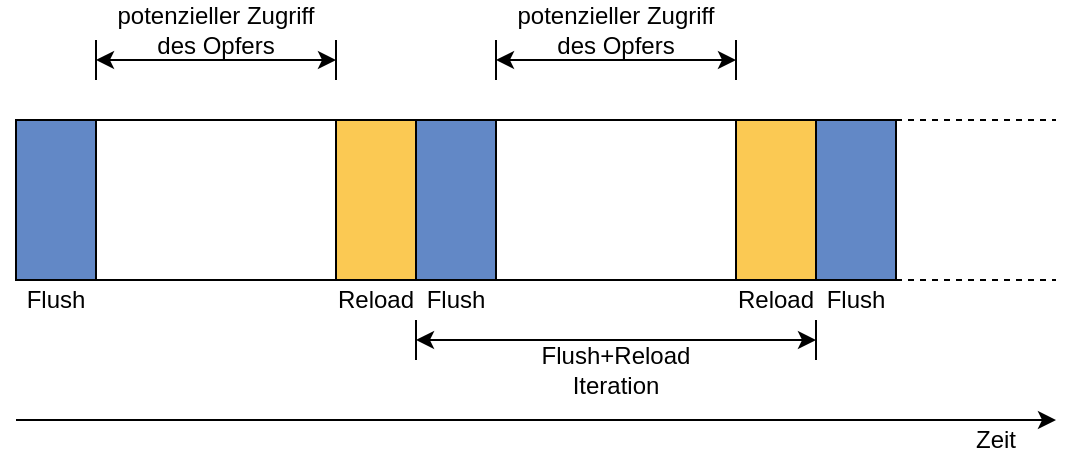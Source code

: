 <mxfile version="14.5.1" type="device"><diagram id="yvouc-eKfG7FyZjAua-u" name="Page-1"><mxGraphModel dx="32" dy="19" grid="1" gridSize="10" guides="1" tooltips="1" connect="1" arrows="1" fold="1" page="1" pageScale="1" pageWidth="583" pageHeight="413" math="0" shadow="0"><root><mxCell id="0"/><mxCell id="1" parent="0"/><mxCell id="5kSbQxHdvM6AwJGbRz1y-37" value="" style="rounded=0;whiteSpace=wrap;html=1;strokeColor=none;fillColor=#2056ae;opacity=70;" vertex="1" parent="1"><mxGeometry x="40" y="240" width="40" height="80" as="geometry"/></mxCell><mxCell id="5kSbQxHdvM6AwJGbRz1y-38" value="" style="rounded=0;whiteSpace=wrap;html=1;strokeColor=none;fillColor=#fab20b;opacity=70;" vertex="1" parent="1"><mxGeometry x="200" y="240" width="40" height="80" as="geometry"/></mxCell><mxCell id="5kSbQxHdvM6AwJGbRz1y-39" value="" style="rounded=0;whiteSpace=wrap;html=1;strokeColor=none;fillColor=#2056ae;opacity=70;" vertex="1" parent="1"><mxGeometry x="440" y="240" width="40" height="80" as="geometry"/></mxCell><mxCell id="5kSbQxHdvM6AwJGbRz1y-40" value="" style="rounded=0;whiteSpace=wrap;html=1;strokeColor=none;fillColor=#2056ae;opacity=70;" vertex="1" parent="1"><mxGeometry x="240" y="240" width="40" height="80" as="geometry"/></mxCell><mxCell id="5kSbQxHdvM6AwJGbRz1y-41" value="" style="rounded=0;whiteSpace=wrap;html=1;strokeColor=none;fillColor=#fab20b;gradientDirection=north;opacity=70;" vertex="1" parent="1"><mxGeometry x="400" y="240" width="40" height="80" as="geometry"/></mxCell><mxCell id="i5dlqskJV0SqcoiPG5M4-2" value="" style="endArrow=classic;html=1;" parent="1" edge="1"><mxGeometry width="50" height="50" relative="1" as="geometry"><mxPoint x="40" y="390" as="sourcePoint"/><mxPoint x="560" y="390" as="targetPoint"/></mxGeometry></mxCell><mxCell id="i5dlqskJV0SqcoiPG5M4-3" value="Zeit" style="text;html=1;strokeColor=none;fillColor=none;align=center;verticalAlign=middle;whiteSpace=wrap;rounded=0;" parent="1" vertex="1"><mxGeometry x="510" y="390" width="40" height="20" as="geometry"/></mxCell><mxCell id="5kSbQxHdvM6AwJGbRz1y-1" value="" style="endArrow=none;html=1;" edge="1" parent="1"><mxGeometry width="50" height="50" relative="1" as="geometry"><mxPoint x="40" y="320" as="sourcePoint"/><mxPoint x="480" y="320" as="targetPoint"/></mxGeometry></mxCell><mxCell id="5kSbQxHdvM6AwJGbRz1y-2" value="" style="endArrow=none;html=1;rounded=0;strokeWidth=1;endSize=6;startSize=6;sourcePerimeterSpacing=0;shadow=0;sketch=0;" edge="1" parent="1"><mxGeometry width="50" height="50" relative="1" as="geometry"><mxPoint x="40" y="240" as="sourcePoint"/><mxPoint x="480" y="240" as="targetPoint"/></mxGeometry></mxCell><mxCell id="5kSbQxHdvM6AwJGbRz1y-8" value="" style="endArrow=none;dashed=1;html=1;" edge="1" parent="1"><mxGeometry width="50" height="50" relative="1" as="geometry"><mxPoint x="480" y="320" as="sourcePoint"/><mxPoint x="560" y="320" as="targetPoint"/></mxGeometry></mxCell><mxCell id="5kSbQxHdvM6AwJGbRz1y-9" value="" style="endArrow=none;dashed=1;html=1;" edge="1" parent="1"><mxGeometry width="50" height="50" relative="1" as="geometry"><mxPoint x="480" y="240" as="sourcePoint"/><mxPoint x="560" y="240" as="targetPoint"/></mxGeometry></mxCell><mxCell id="5kSbQxHdvM6AwJGbRz1y-25" value="" style="endArrow=none;html=1;" edge="1" parent="1"><mxGeometry width="50" height="50" relative="1" as="geometry"><mxPoint x="440" y="320" as="sourcePoint"/><mxPoint x="440" y="240" as="targetPoint"/></mxGeometry></mxCell><mxCell id="5kSbQxHdvM6AwJGbRz1y-28" value="" style="endArrow=none;html=1;" edge="1" parent="1"><mxGeometry width="50" height="50" relative="1" as="geometry"><mxPoint x="240" y="320" as="sourcePoint"/><mxPoint x="240" y="240" as="targetPoint"/></mxGeometry></mxCell><mxCell id="5kSbQxHdvM6AwJGbRz1y-31" value="Flush" style="text;html=1;strokeColor=none;fillColor=none;align=center;verticalAlign=middle;whiteSpace=wrap;rounded=0;" vertex="1" parent="1"><mxGeometry x="40" y="320.4" width="40" height="20" as="geometry"/></mxCell><mxCell id="5kSbQxHdvM6AwJGbRz1y-32" value="Reload" style="text;html=1;strokeColor=none;fillColor=none;align=center;verticalAlign=middle;whiteSpace=wrap;rounded=0;" vertex="1" parent="1"><mxGeometry x="200" y="320.4" width="40" height="20" as="geometry"/></mxCell><mxCell id="5kSbQxHdvM6AwJGbRz1y-33" value="Flush" style="text;html=1;strokeColor=none;fillColor=none;align=center;verticalAlign=middle;whiteSpace=wrap;rounded=0;" vertex="1" parent="1"><mxGeometry x="240" y="320.4" width="40" height="20" as="geometry"/></mxCell><mxCell id="5kSbQxHdvM6AwJGbRz1y-34" value="Flush" style="text;html=1;strokeColor=none;fillColor=none;align=center;verticalAlign=middle;whiteSpace=wrap;rounded=0;" vertex="1" parent="1"><mxGeometry x="440" y="320.4" width="40" height="20" as="geometry"/></mxCell><mxCell id="5kSbQxHdvM6AwJGbRz1y-36" value="Reload" style="text;html=1;strokeColor=none;fillColor=none;align=center;verticalAlign=middle;whiteSpace=wrap;rounded=0;" vertex="1" parent="1"><mxGeometry x="400" y="320.4" width="40" height="20" as="geometry"/></mxCell><mxCell id="5kSbQxHdvM6AwJGbRz1y-42" value="" style="endArrow=classic;startArrow=classic;html=1;" edge="1" parent="1"><mxGeometry width="50" height="50" relative="1" as="geometry"><mxPoint x="240" y="350" as="sourcePoint"/><mxPoint x="440" y="350" as="targetPoint"/></mxGeometry></mxCell><mxCell id="5kSbQxHdvM6AwJGbRz1y-46" value="" style="endArrow=none;html=1;" edge="1" parent="1"><mxGeometry width="50" height="50" relative="1" as="geometry"><mxPoint x="240" y="360" as="sourcePoint"/><mxPoint x="240" y="340" as="targetPoint"/></mxGeometry></mxCell><mxCell id="5kSbQxHdvM6AwJGbRz1y-47" value="" style="endArrow=none;html=1;" edge="1" parent="1"><mxGeometry width="50" height="50" relative="1" as="geometry"><mxPoint x="440" y="360" as="sourcePoint"/><mxPoint x="440" y="340" as="targetPoint"/></mxGeometry></mxCell><mxCell id="5kSbQxHdvM6AwJGbRz1y-48" value="Flush+Reload&lt;br&gt;Iteration" style="text;html=1;strokeColor=none;fillColor=none;align=center;verticalAlign=middle;whiteSpace=wrap;rounded=0;" vertex="1" parent="1"><mxGeometry x="300" y="350" width="80" height="30" as="geometry"/></mxCell><mxCell id="5kSbQxHdvM6AwJGbRz1y-49" value="" style="endArrow=classic;startArrow=classic;html=1;" edge="1" parent="1"><mxGeometry width="50" height="50" relative="1" as="geometry"><mxPoint x="280" y="210" as="sourcePoint"/><mxPoint x="400" y="210" as="targetPoint"/></mxGeometry></mxCell><mxCell id="5kSbQxHdvM6AwJGbRz1y-50" value="" style="endArrow=none;html=1;" edge="1" parent="1"><mxGeometry width="50" height="50" relative="1" as="geometry"><mxPoint x="280" y="220" as="sourcePoint"/><mxPoint x="280" y="200" as="targetPoint"/></mxGeometry></mxCell><mxCell id="5kSbQxHdvM6AwJGbRz1y-51" value="" style="endArrow=none;html=1;" edge="1" parent="1"><mxGeometry width="50" height="50" relative="1" as="geometry"><mxPoint x="400" y="220" as="sourcePoint"/><mxPoint x="400" y="200" as="targetPoint"/></mxGeometry></mxCell><mxCell id="5kSbQxHdvM6AwJGbRz1y-52" value="" style="endArrow=classic;startArrow=classic;html=1;" edge="1" parent="1"><mxGeometry width="50" height="50" relative="1" as="geometry"><mxPoint x="80" y="210" as="sourcePoint"/><mxPoint x="200" y="210" as="targetPoint"/></mxGeometry></mxCell><mxCell id="5kSbQxHdvM6AwJGbRz1y-53" value="" style="endArrow=none;html=1;" edge="1" parent="1"><mxGeometry width="50" height="50" relative="1" as="geometry"><mxPoint x="80" y="220" as="sourcePoint"/><mxPoint x="80" y="200" as="targetPoint"/></mxGeometry></mxCell><mxCell id="5kSbQxHdvM6AwJGbRz1y-54" value="" style="endArrow=none;html=1;" edge="1" parent="1"><mxGeometry width="50" height="50" relative="1" as="geometry"><mxPoint x="200" y="220" as="sourcePoint"/><mxPoint x="200" y="200" as="targetPoint"/></mxGeometry></mxCell><mxCell id="5kSbQxHdvM6AwJGbRz1y-55" value="potenzieller Zugriff des Opfers" style="text;html=1;strokeColor=none;fillColor=none;align=center;verticalAlign=middle;whiteSpace=wrap;rounded=0;" vertex="1" parent="1"><mxGeometry x="80" y="180" width="120" height="30" as="geometry"/></mxCell><mxCell id="5kSbQxHdvM6AwJGbRz1y-56" value="potenzieller Zugriff des Opfers" style="text;html=1;strokeColor=none;fillColor=none;align=center;verticalAlign=middle;whiteSpace=wrap;rounded=0;" vertex="1" parent="1"><mxGeometry x="280" y="180" width="120" height="30" as="geometry"/></mxCell><mxCell id="5kSbQxHdvM6AwJGbRz1y-57" value="" style="endArrow=none;html=1;" edge="1" parent="1"><mxGeometry width="50" height="50" relative="1" as="geometry"><mxPoint x="280" y="320" as="sourcePoint"/><mxPoint x="280" y="240" as="targetPoint"/></mxGeometry></mxCell><mxCell id="5kSbQxHdvM6AwJGbRz1y-58" value="" style="endArrow=none;html=1;" edge="1" parent="1"><mxGeometry width="50" height="50" relative="1" as="geometry"><mxPoint x="80" y="320" as="sourcePoint"/><mxPoint x="80" y="240" as="targetPoint"/></mxGeometry></mxCell><mxCell id="5kSbQxHdvM6AwJGbRz1y-59" value="" style="endArrow=none;html=1;rounded=0;" edge="1" parent="1"><mxGeometry width="50" height="50" relative="1" as="geometry"><mxPoint x="40" y="320.5" as="sourcePoint"/><mxPoint x="40" y="239.5" as="targetPoint"/></mxGeometry></mxCell><mxCell id="5kSbQxHdvM6AwJGbRz1y-60" value="" style="endArrow=none;html=1;" edge="1" parent="1"><mxGeometry width="50" height="50" relative="1" as="geometry"><mxPoint x="480" y="320" as="sourcePoint"/><mxPoint x="480" y="240" as="targetPoint"/></mxGeometry></mxCell><mxCell id="5kSbQxHdvM6AwJGbRz1y-61" value="" style="endArrow=none;html=1;" edge="1" parent="1"><mxGeometry width="50" height="50" relative="1" as="geometry"><mxPoint x="400" y="320" as="sourcePoint"/><mxPoint x="400" y="240" as="targetPoint"/></mxGeometry></mxCell><mxCell id="5kSbQxHdvM6AwJGbRz1y-62" value="" style="endArrow=none;html=1;" edge="1" parent="1"><mxGeometry width="50" height="50" relative="1" as="geometry"><mxPoint x="200" y="320" as="sourcePoint"/><mxPoint x="200" y="240" as="targetPoint"/></mxGeometry></mxCell></root></mxGraphModel></diagram></mxfile>